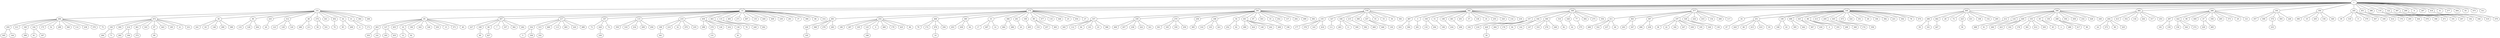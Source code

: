 graph {

1--151   
1--13   
1--173   
1--391   
1--378   
1--342   
1--349   
1--377   
1--140   
1--495   
1--306   
1--482   
151--484   
13--85   
13--407   
13--217   
151--472   
1--266   
13--167   
151--36   
173--491   
13--115   
151--90   
173--254   
349--157   
378--155   
349--164   
391--337   
1--193   
173--468   
173--385   
378--327   
391--339   
377--411   
13--219   
349--364   
140--34   
1--350   
377--363   
342--487   
1--245   
342--3   
391--270   
377--397   
151--243   
151--312   
173--33   
377--197   
173--366   
391--258   
391--188   
140--251   
140--199   
378--348   
13--459   
13--463   
151--48   
391--54   
1--451   
342--336   
342--51   
1--396   
13--110   
140--498   
306--212   
140--325   
1--119   
391--401   
151--274   
1--122   
377--329   
85--403   
13--465   
306--124   
378--215   
306--449   
482--204   
173--261   
151--441   
173--109   
407--227   
407--189   
140--88   
349--310   
173--89   
85--127   
472--100   
173--477   
378--380   
472--300   
266--297   
472--214   
1--387   
306--335   
349--328   
151--402   
482--413   
217--334   
484--450   
378--437   
391--87   
472--461   
140--213   
391--303   
151--44   
1--269   
1--8   
151--41   
407--80   
349--77   
391--35   
140--200   
495--296   
482--352   
85--455   
306--65   
391--452   
495--462   
342--186   
306--150   
13--271   
484--313   
266--422   
495--28   
472--163   
1--267   
482--134   
266--96   
13--467   
85--16   
484--160   
266--400   
484--104   
266--47   
484--175   
342--481   
217--315   
342--201   
306--268   
342--57   
349--492   
1--418   
491--228   
484--52   
1--31   
378--55   
140--445   
140--473   
377--224   
266--356   
167--73   
495--72   
254--180   
484--289   
157--162   
342--138   
254--287   
85--190   
342--18   
495--223   
377--433   
495--431   
140--324   
193--357   
306--304   
217--460   
167--426   
254--105   
391--137   
140--351   
491--368   
219--198   
411--466   
85--343   
306--458   
472--97   
219--210   
337--345   
378--53   
411--322   
13--135   
173--118   
157--218   
1--277   
363--203   
391--292   
339--406   
484--360   
245--39   
36--241   
157--429   
254--125   
306--232   
270--301   
349--275   
266--285   
484--114   
85--146   
468--79   
140--49   
339--457   
487--323   
350--390   
270--165   
364--147   
350--19   
1--404   
306--428   
482--244   
312--123   
85--250   
342--255   
245--319   
495--108   
385--453   
254--0   
197--38   
482--317   
407--7   
1--83   
151--384   
155--177   
348--263   
472--443   
193--308   
245--9   
266--373   
377--154   
217--113   
397--496   
342--320   
155--376   
197--22   
350--205   
115--359   
251--420   
463--136   
188--316   
13--440   
219--32   
199--168   
482--253   
468--172   
54--252   
468--476   
377--280   
197--182   
33--17   
254--480   
337--112   
348--11   
364--333   
254--179   
34--67   
336--116   
397--436   
407--107   
115--318   
197--247   
115--234   
251--66   
155--143   
339--236   
110--249   
173--448   
484--238   
193--374   
140--184   
188--103   
312--129   
266--29   
472--185   
348--309   
459--298   
385--438   
164--94   
325--367   
33--497   
197--439   
350--158   
90--133   
219--470   
274--58   
401--490   
173--25   
391--499   
364--276   
401--424   
270--330   
167--74   
119--444   
377--117   
115--209   
164--142   
451--414   
366--464   
173--454   
325--430   
251--415   
401--149   
411--237   
449--260   
337--84   
140--382   
401--242   
33--14   
188--421   
217--483   
498--395   
1--475   
459--279   
306--240   
36--63   
215--392   
204--24   
197--195   
274--331   
403--353   
109--405   
88--4   
36--148   
403--141   
407--362   
378--50   
459--126   
391--383   
337--101   
451--170   
189--60   
119--478   
127--183   
387--207   
329--326   
451--295   
297--181   
484--370   
449--423   
484--75   
204--273   
337--23   
491--278   
327--111   
491--283   
88--355   
411--46   
310--82   
100--284   
85--15   
127--435   
214--282   
335--178   
266--121   
380--469   
89--153   
1--311   
245--379   
204--98   
54--62   
342--132   
363--347   
13--409   
243--26   
214--194   
85--371   
140--221   
115--456   
261--20   
270--259   
48--288   
335--381   
472--21   
387--192   
450--305   
329--139   
459--432   
437--446   
90--128   
13--239   
13--291   
199--43   
472--231   
3--281   
48--211   
328--42   
13--37   
119--398   
200--369   
402--70   
88--299   
36--290   
13--386   
245--307   
312--120   
462--447   
13--68   
245--169   
155--416   
495--152   
334--5   
140--302   
296--59   
212--488   
349--354   
335--412   
65--45   
449--102   
498--442   
468--256   
217--220   
407--262   
36--389   
140--78   
364--248   
47--229   
422--156   
173--27   
437--130   
461--372   
77--375   
296--161   
204--225   
297--159   
254--425   
350--340   
268--486   
219--235   
339--222   
110--202   
315--332   
119--471   
193--393   
85--40   
366--286   
254--86   
251--410   
104--61   
44--95   
186--434   
13--314   
140--474   
495--265   
41--6   
151--246   
160--399   
269--346   
124--91   
193--226   
422--344   
269--419   
90--264   
422--272   
342--216   
450--144   
268--417   
80--427   
89--257   
47--485   
35--196   
104--187   
223--56   
258--365   
385--64   
157--494   
463--76   
16--12   
157--176   
41--171   
89--493   
401--408   
418--479   
122--191   
481--206   
378--361   
487--394   
336--294   
339--321   
426--230   
217--489   
337--388   
51--106   
445--174   
335--293   
97--69   
251--93   
100--71   
268--99   
65--2   
198--341   
476--10   
429--30   
228--145   
334--338   
125--166   
44--208   
136--81   
16--92   
279--131   
445--358   
374--233   
}
